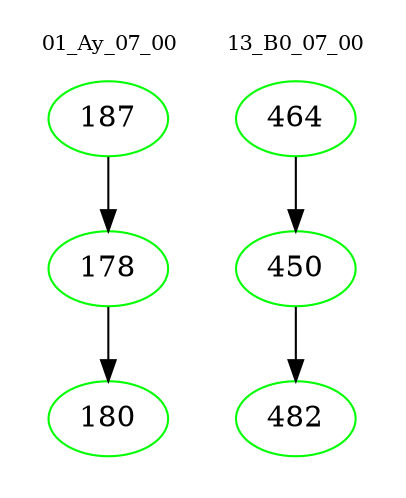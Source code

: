 digraph{
subgraph cluster_0 {
color = white
label = "01_Ay_07_00";
fontsize=10;
T0_187 [label="187", color="green"]
T0_187 -> T0_178 [color="black"]
T0_178 [label="178", color="green"]
T0_178 -> T0_180 [color="black"]
T0_180 [label="180", color="green"]
}
subgraph cluster_1 {
color = white
label = "13_B0_07_00";
fontsize=10;
T1_464 [label="464", color="green"]
T1_464 -> T1_450 [color="black"]
T1_450 [label="450", color="green"]
T1_450 -> T1_482 [color="black"]
T1_482 [label="482", color="green"]
}
}
